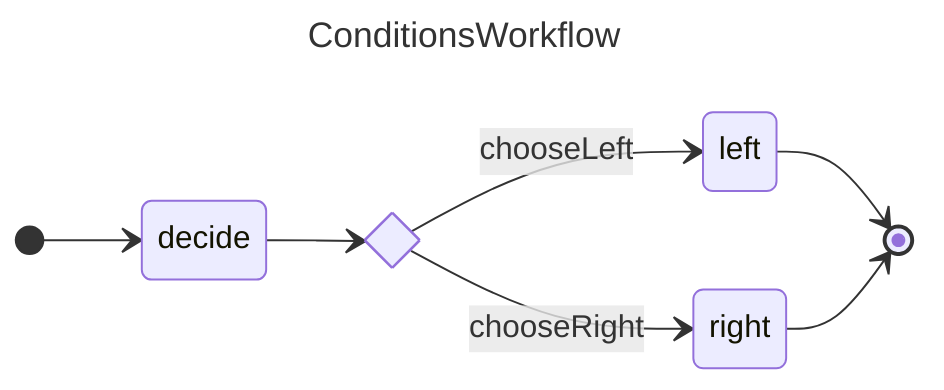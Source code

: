 ---
title: ConditionsWorkflow
---

stateDiagram-v2
    state choice <<choice>>

    direction LR
    [*] --> decide
    decide --> choice
    choice --> left: chooseLeft
    choice --> right: chooseRight
    left --> [*]
    right --> [*]